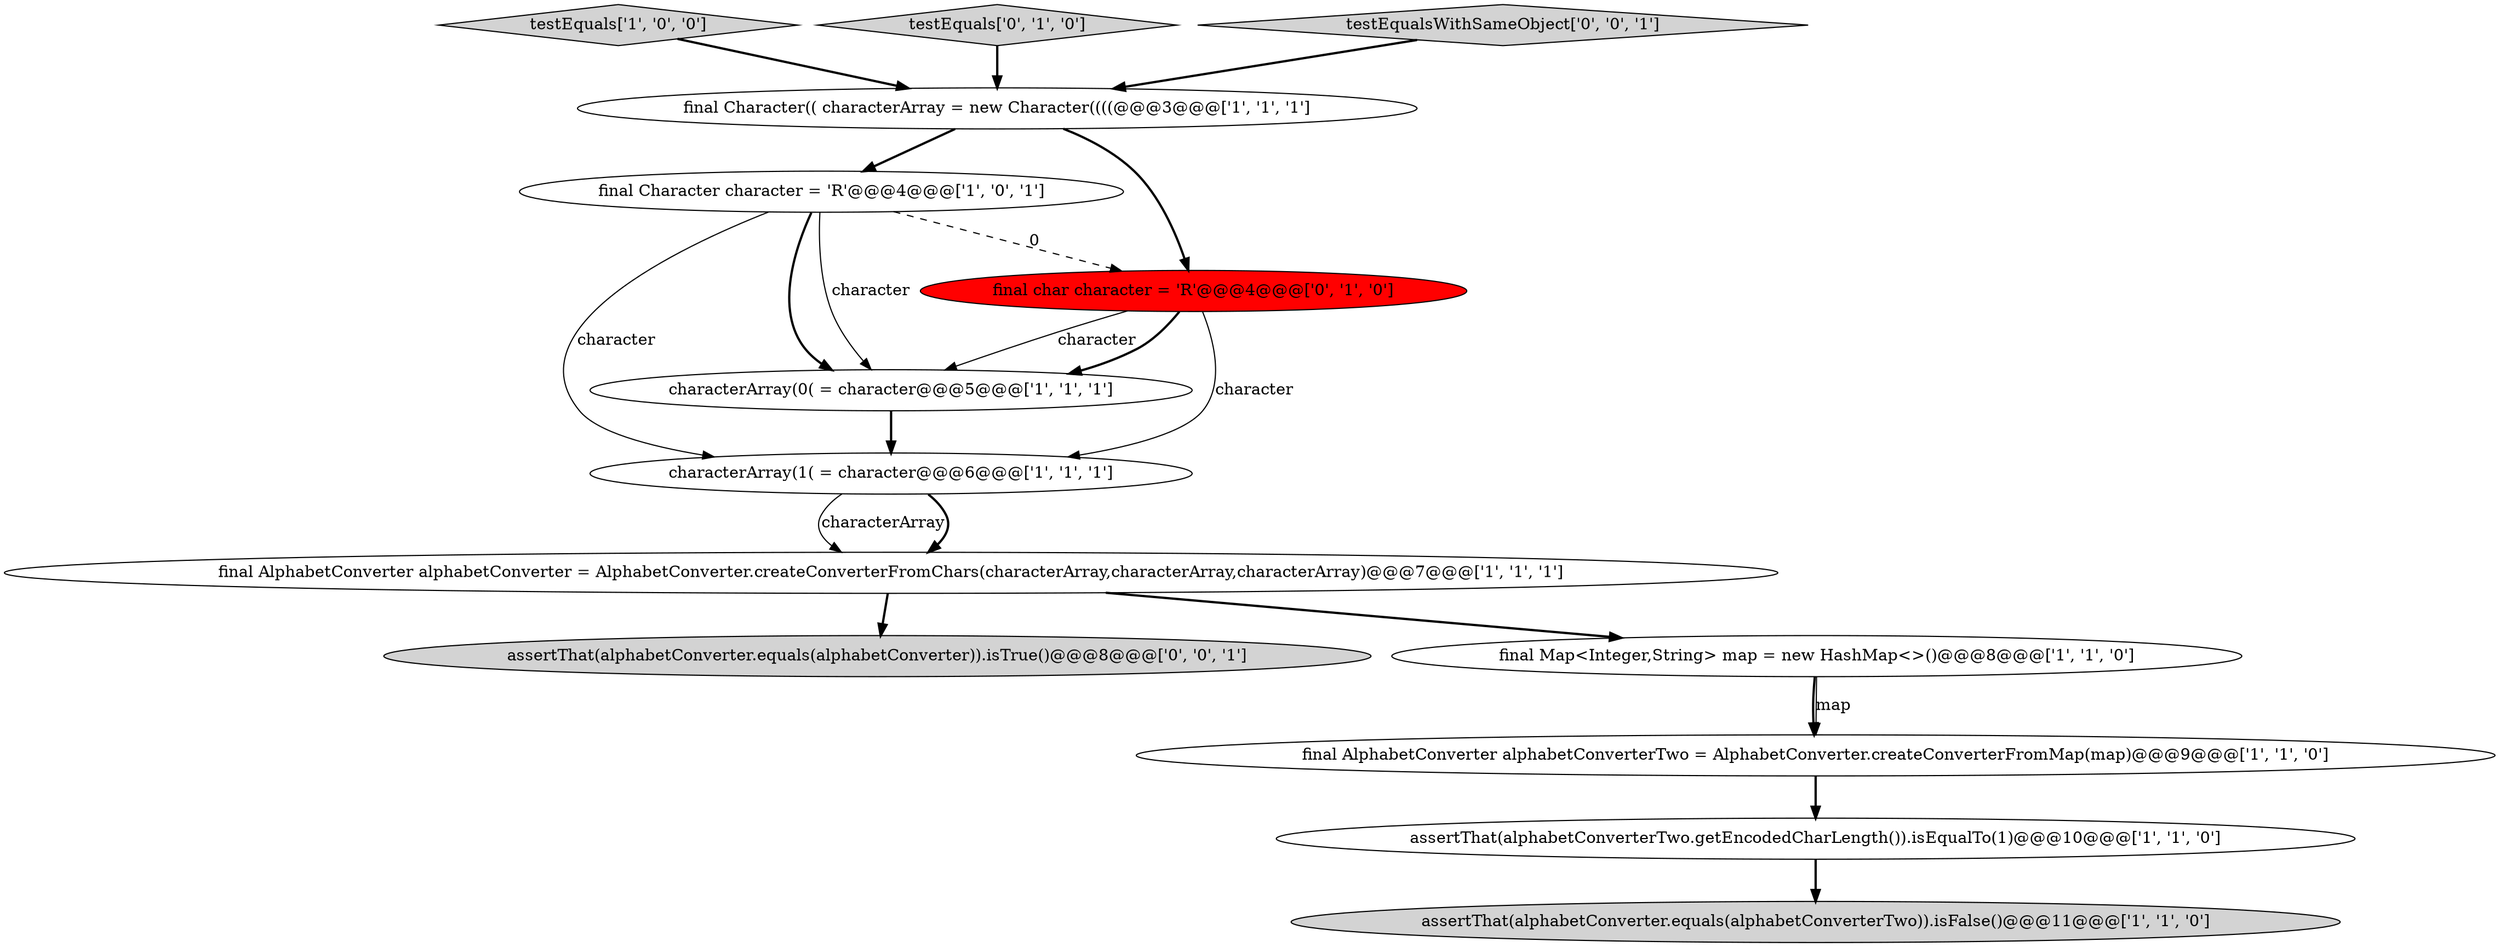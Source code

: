 digraph {
0 [style = filled, label = "final AlphabetConverter alphabetConverterTwo = AlphabetConverter.createConverterFromMap(map)@@@9@@@['1', '1', '0']", fillcolor = white, shape = ellipse image = "AAA0AAABBB1BBB"];
6 [style = filled, label = "assertThat(alphabetConverterTwo.getEncodedCharLength()).isEqualTo(1)@@@10@@@['1', '1', '0']", fillcolor = white, shape = ellipse image = "AAA0AAABBB1BBB"];
5 [style = filled, label = "testEquals['1', '0', '0']", fillcolor = lightgray, shape = diamond image = "AAA0AAABBB1BBB"];
10 [style = filled, label = "testEquals['0', '1', '0']", fillcolor = lightgray, shape = diamond image = "AAA0AAABBB2BBB"];
3 [style = filled, label = "final Character(( characterArray = new Character((((@@@3@@@['1', '1', '1']", fillcolor = white, shape = ellipse image = "AAA0AAABBB1BBB"];
8 [style = filled, label = "characterArray(1( = character@@@6@@@['1', '1', '1']", fillcolor = white, shape = ellipse image = "AAA0AAABBB1BBB"];
4 [style = filled, label = "final Character character = 'R'@@@4@@@['1', '0', '1']", fillcolor = white, shape = ellipse image = "AAA0AAABBB1BBB"];
13 [style = filled, label = "testEqualsWithSameObject['0', '0', '1']", fillcolor = lightgray, shape = diamond image = "AAA0AAABBB3BBB"];
2 [style = filled, label = "characterArray(0( = character@@@5@@@['1', '1', '1']", fillcolor = white, shape = ellipse image = "AAA0AAABBB1BBB"];
12 [style = filled, label = "assertThat(alphabetConverter.equals(alphabetConverter)).isTrue()@@@8@@@['0', '0', '1']", fillcolor = lightgray, shape = ellipse image = "AAA0AAABBB3BBB"];
9 [style = filled, label = "final AlphabetConverter alphabetConverter = AlphabetConverter.createConverterFromChars(characterArray,characterArray,characterArray)@@@7@@@['1', '1', '1']", fillcolor = white, shape = ellipse image = "AAA0AAABBB1BBB"];
7 [style = filled, label = "assertThat(alphabetConverter.equals(alphabetConverterTwo)).isFalse()@@@11@@@['1', '1', '0']", fillcolor = lightgray, shape = ellipse image = "AAA0AAABBB1BBB"];
1 [style = filled, label = "final Map<Integer,String> map = new HashMap<>()@@@8@@@['1', '1', '0']", fillcolor = white, shape = ellipse image = "AAA0AAABBB1BBB"];
11 [style = filled, label = "final char character = 'R'@@@4@@@['0', '1', '0']", fillcolor = red, shape = ellipse image = "AAA1AAABBB2BBB"];
5->3 [style = bold, label=""];
0->6 [style = bold, label=""];
3->11 [style = bold, label=""];
10->3 [style = bold, label=""];
4->2 [style = bold, label=""];
1->0 [style = bold, label=""];
8->9 [style = solid, label="characterArray"];
11->2 [style = solid, label="character"];
1->0 [style = solid, label="map"];
3->4 [style = bold, label=""];
11->2 [style = bold, label=""];
13->3 [style = bold, label=""];
4->2 [style = solid, label="character"];
11->8 [style = solid, label="character"];
8->9 [style = bold, label=""];
4->8 [style = solid, label="character"];
9->12 [style = bold, label=""];
4->11 [style = dashed, label="0"];
9->1 [style = bold, label=""];
6->7 [style = bold, label=""];
2->8 [style = bold, label=""];
}
